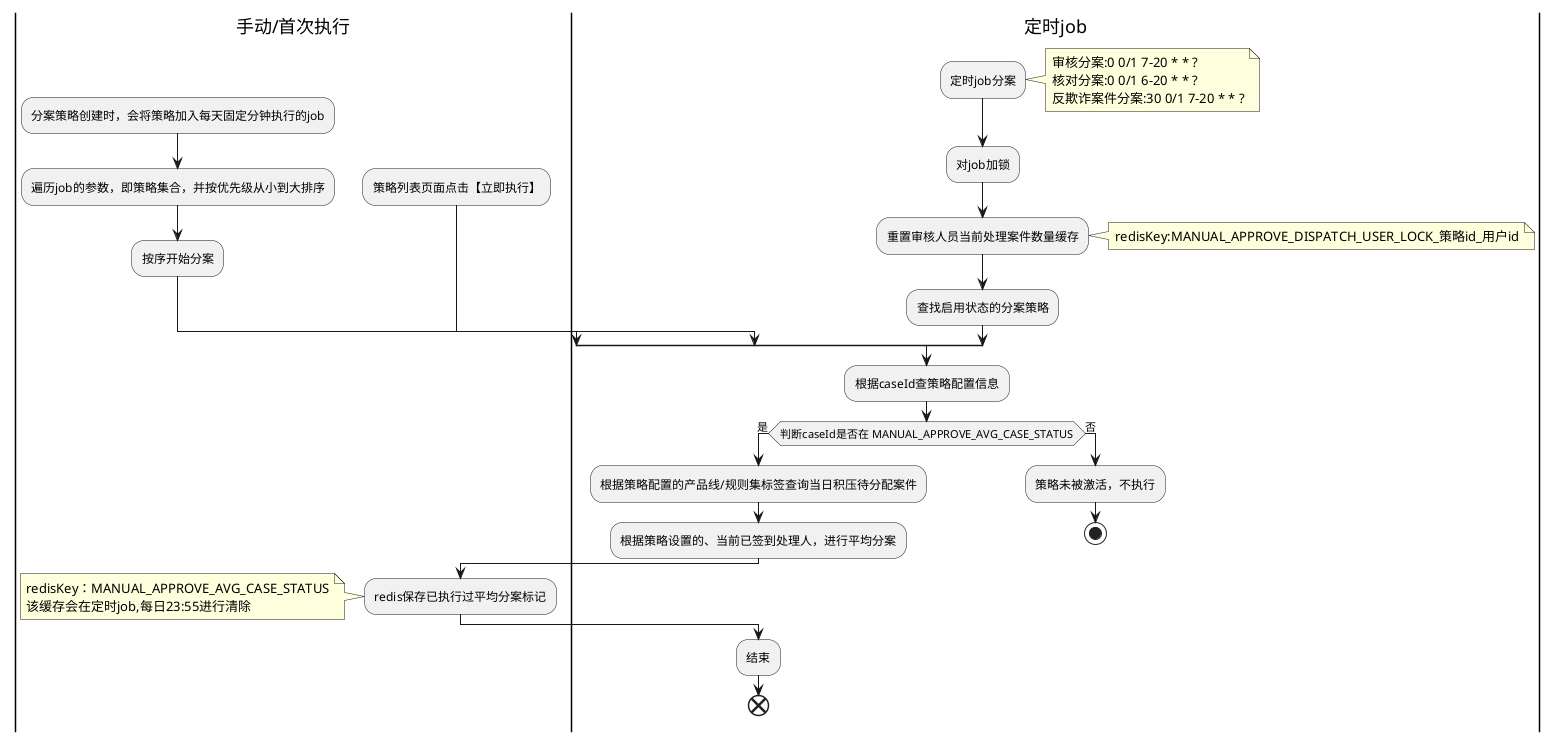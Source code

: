 @startuml

|手动/首次执行|

split
-[hidden]->
:分案策略创建时，会将策略加入每天固定分钟执行的job;
:遍历job的参数，即策略集合，并按优先级从小到大排序;
:按序开始分案;
split again
-[hidden]->
:策略列表页面点击【立即执行】;
|定时job|

split again
-[hidden]->
:定时job分案;
note right
审核分案:0 0/1 7-20 * * ?
核对分案:0 0/1 6-20 * * ?
反欺诈案件分案:30 0/1 7-20 * * ?
end note
:对job加锁;
:重置审核人员当前处理案件数量缓存;
note right
redisKey:MANUAL_APPROVE_DISPATCH_USER_LOCK_策略id_用户id
end note
:查找启用状态的分案策略;
end split
:根据caseId查策略配置信息;
if (判断caseId是否在 MANUAL_APPROVE_AVG_CASE_STATUS) then (是)
:根据策略配置的产品线/规则集标签查询当日积压待分配案件;
:根据策略设置的、当前已签到处理人，进行平均分案;
|手动/首次执行|
:redis保存已执行过平均分案标记;
	note left
	redisKey：MANUAL_APPROVE_AVG_CASE_STATUS
	该缓存会在定时job,每日23:55进行清除
	end note
	|定时job|
:结束;
end
else (否)
:策略未被激活，不执行;
stop
@enduml
